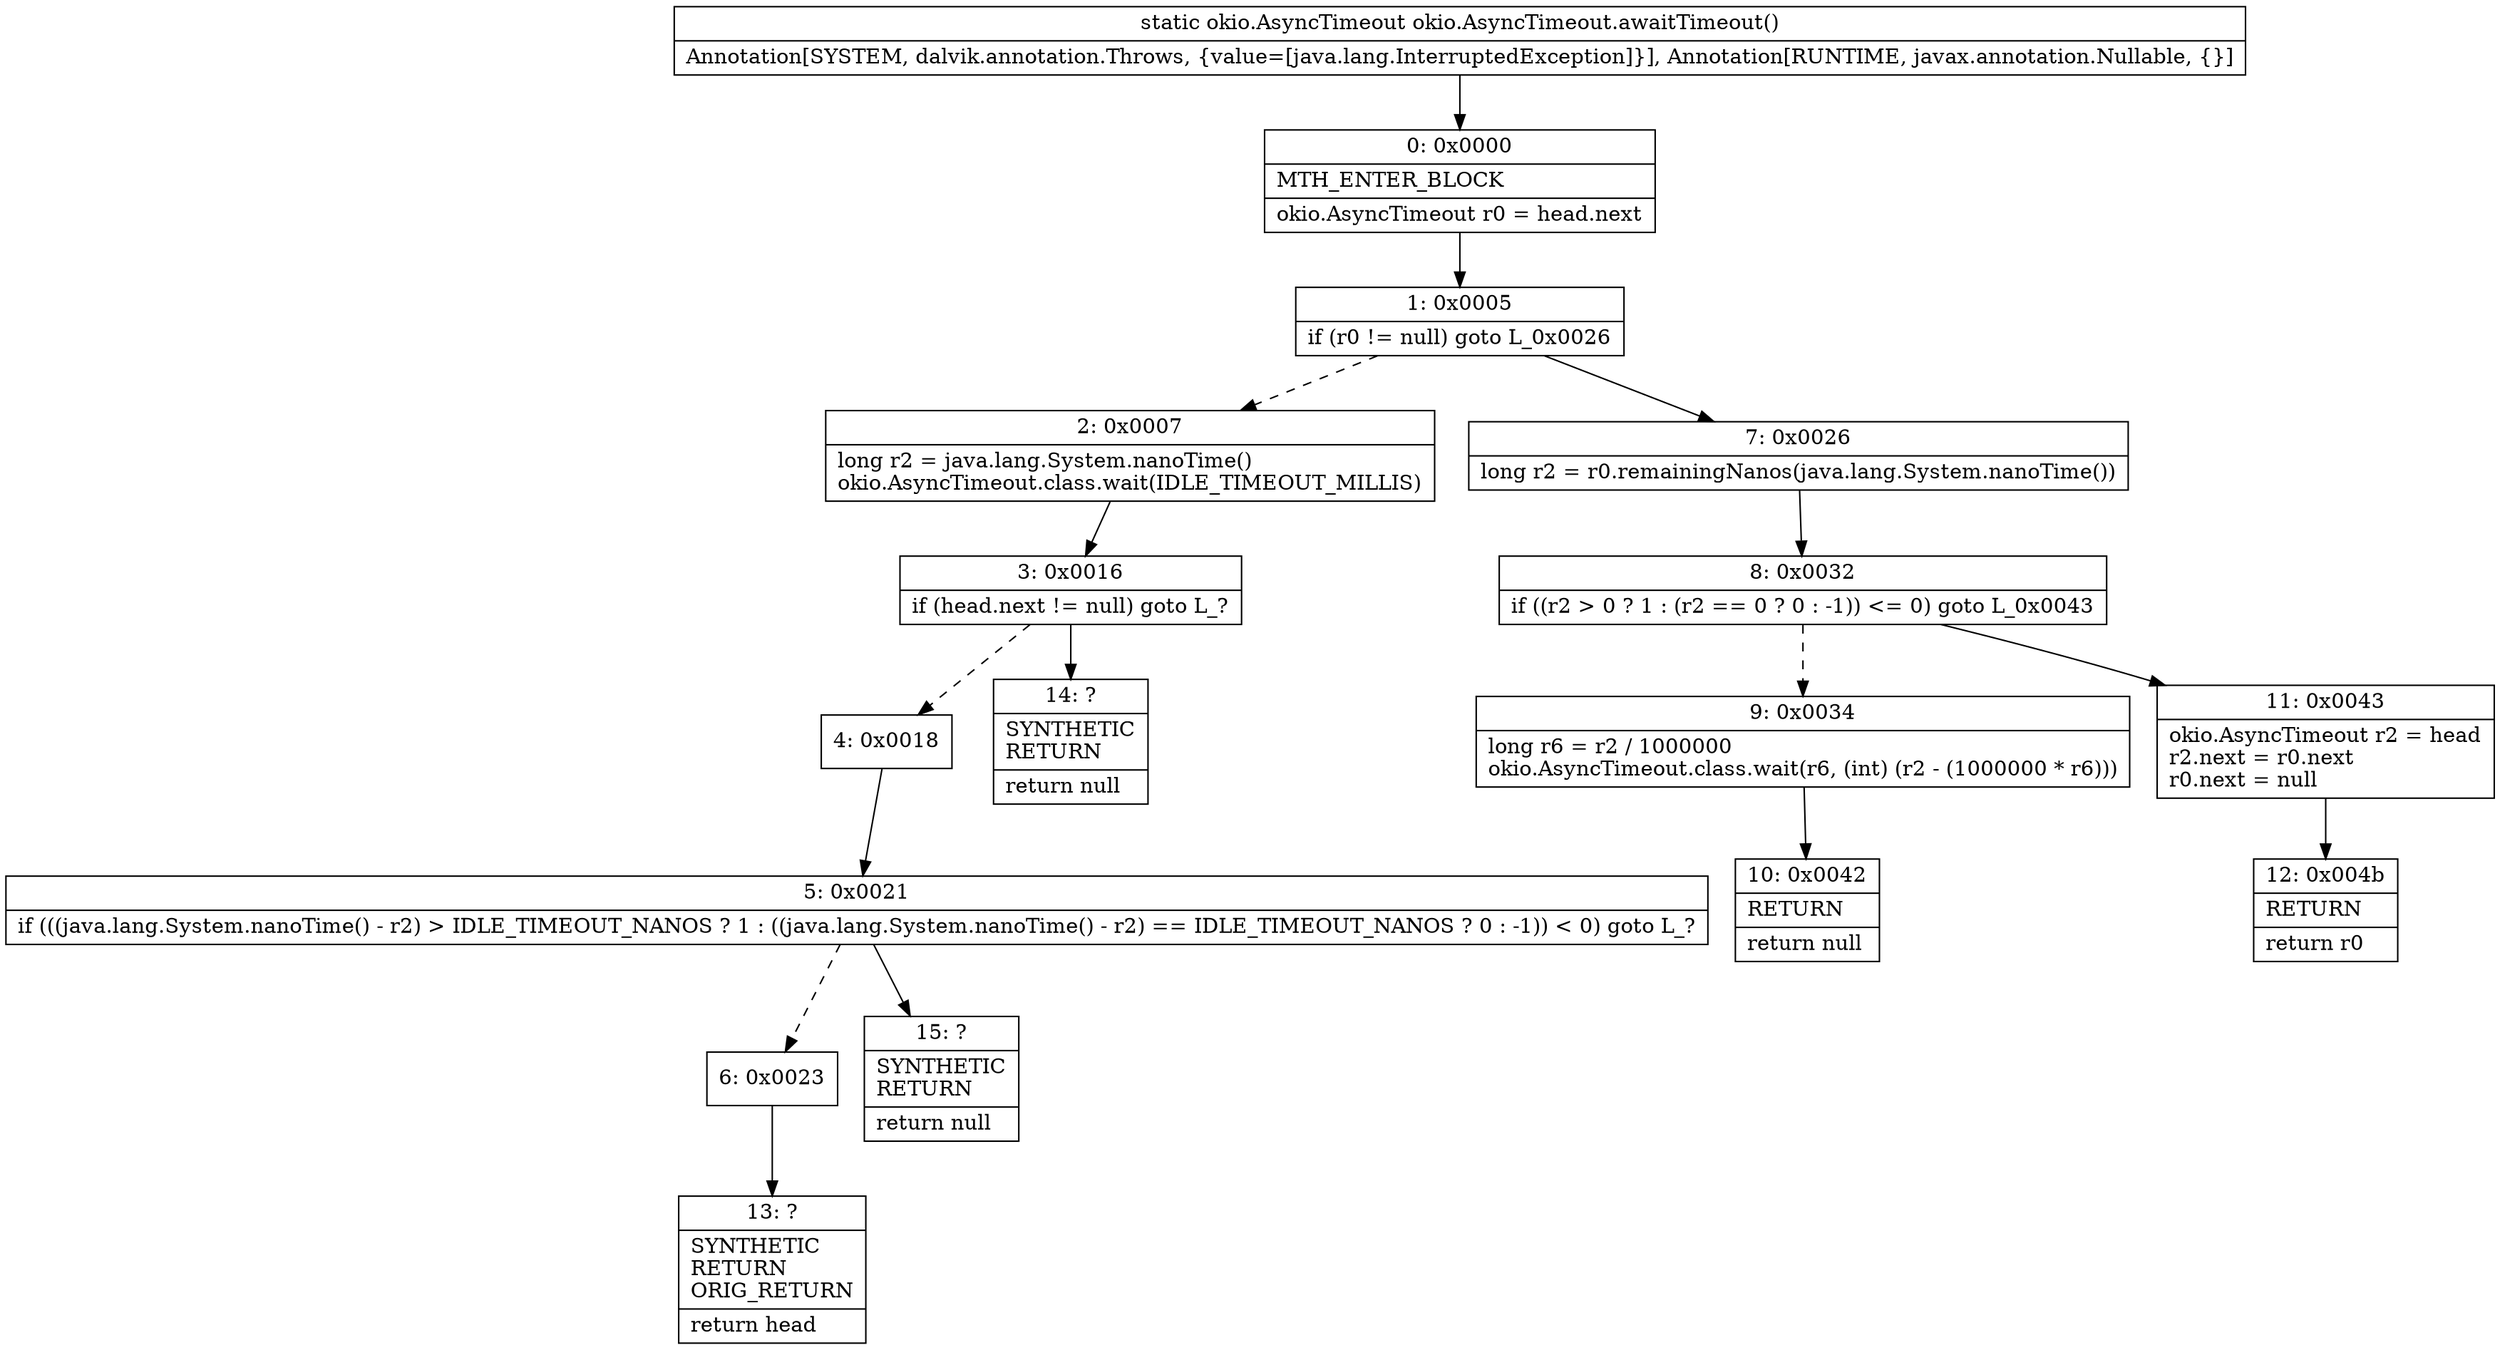 digraph "CFG forokio.AsyncTimeout.awaitTimeout()Lokio\/AsyncTimeout;" {
Node_0 [shape=record,label="{0\:\ 0x0000|MTH_ENTER_BLOCK\l|okio.AsyncTimeout r0 = head.next\l}"];
Node_1 [shape=record,label="{1\:\ 0x0005|if (r0 != null) goto L_0x0026\l}"];
Node_2 [shape=record,label="{2\:\ 0x0007|long r2 = java.lang.System.nanoTime()\lokio.AsyncTimeout.class.wait(IDLE_TIMEOUT_MILLIS)\l}"];
Node_3 [shape=record,label="{3\:\ 0x0016|if (head.next != null) goto L_?\l}"];
Node_4 [shape=record,label="{4\:\ 0x0018}"];
Node_5 [shape=record,label="{5\:\ 0x0021|if (((java.lang.System.nanoTime() \- r2) \> IDLE_TIMEOUT_NANOS ? 1 : ((java.lang.System.nanoTime() \- r2) == IDLE_TIMEOUT_NANOS ? 0 : \-1)) \< 0) goto L_?\l}"];
Node_6 [shape=record,label="{6\:\ 0x0023}"];
Node_7 [shape=record,label="{7\:\ 0x0026|long r2 = r0.remainingNanos(java.lang.System.nanoTime())\l}"];
Node_8 [shape=record,label="{8\:\ 0x0032|if ((r2 \> 0 ? 1 : (r2 == 0 ? 0 : \-1)) \<= 0) goto L_0x0043\l}"];
Node_9 [shape=record,label="{9\:\ 0x0034|long r6 = r2 \/ 1000000\lokio.AsyncTimeout.class.wait(r6, (int) (r2 \- (1000000 * r6)))\l}"];
Node_10 [shape=record,label="{10\:\ 0x0042|RETURN\l|return null\l}"];
Node_11 [shape=record,label="{11\:\ 0x0043|okio.AsyncTimeout r2 = head\lr2.next = r0.next\lr0.next = null\l}"];
Node_12 [shape=record,label="{12\:\ 0x004b|RETURN\l|return r0\l}"];
Node_13 [shape=record,label="{13\:\ ?|SYNTHETIC\lRETURN\lORIG_RETURN\l|return head\l}"];
Node_14 [shape=record,label="{14\:\ ?|SYNTHETIC\lRETURN\l|return null\l}"];
Node_15 [shape=record,label="{15\:\ ?|SYNTHETIC\lRETURN\l|return null\l}"];
MethodNode[shape=record,label="{static okio.AsyncTimeout okio.AsyncTimeout.awaitTimeout()  | Annotation[SYSTEM, dalvik.annotation.Throws, \{value=[java.lang.InterruptedException]\}], Annotation[RUNTIME, javax.annotation.Nullable, \{\}]\l}"];
MethodNode -> Node_0;
Node_0 -> Node_1;
Node_1 -> Node_2[style=dashed];
Node_1 -> Node_7;
Node_2 -> Node_3;
Node_3 -> Node_4[style=dashed];
Node_3 -> Node_14;
Node_4 -> Node_5;
Node_5 -> Node_6[style=dashed];
Node_5 -> Node_15;
Node_6 -> Node_13;
Node_7 -> Node_8;
Node_8 -> Node_9[style=dashed];
Node_8 -> Node_11;
Node_9 -> Node_10;
Node_11 -> Node_12;
}

